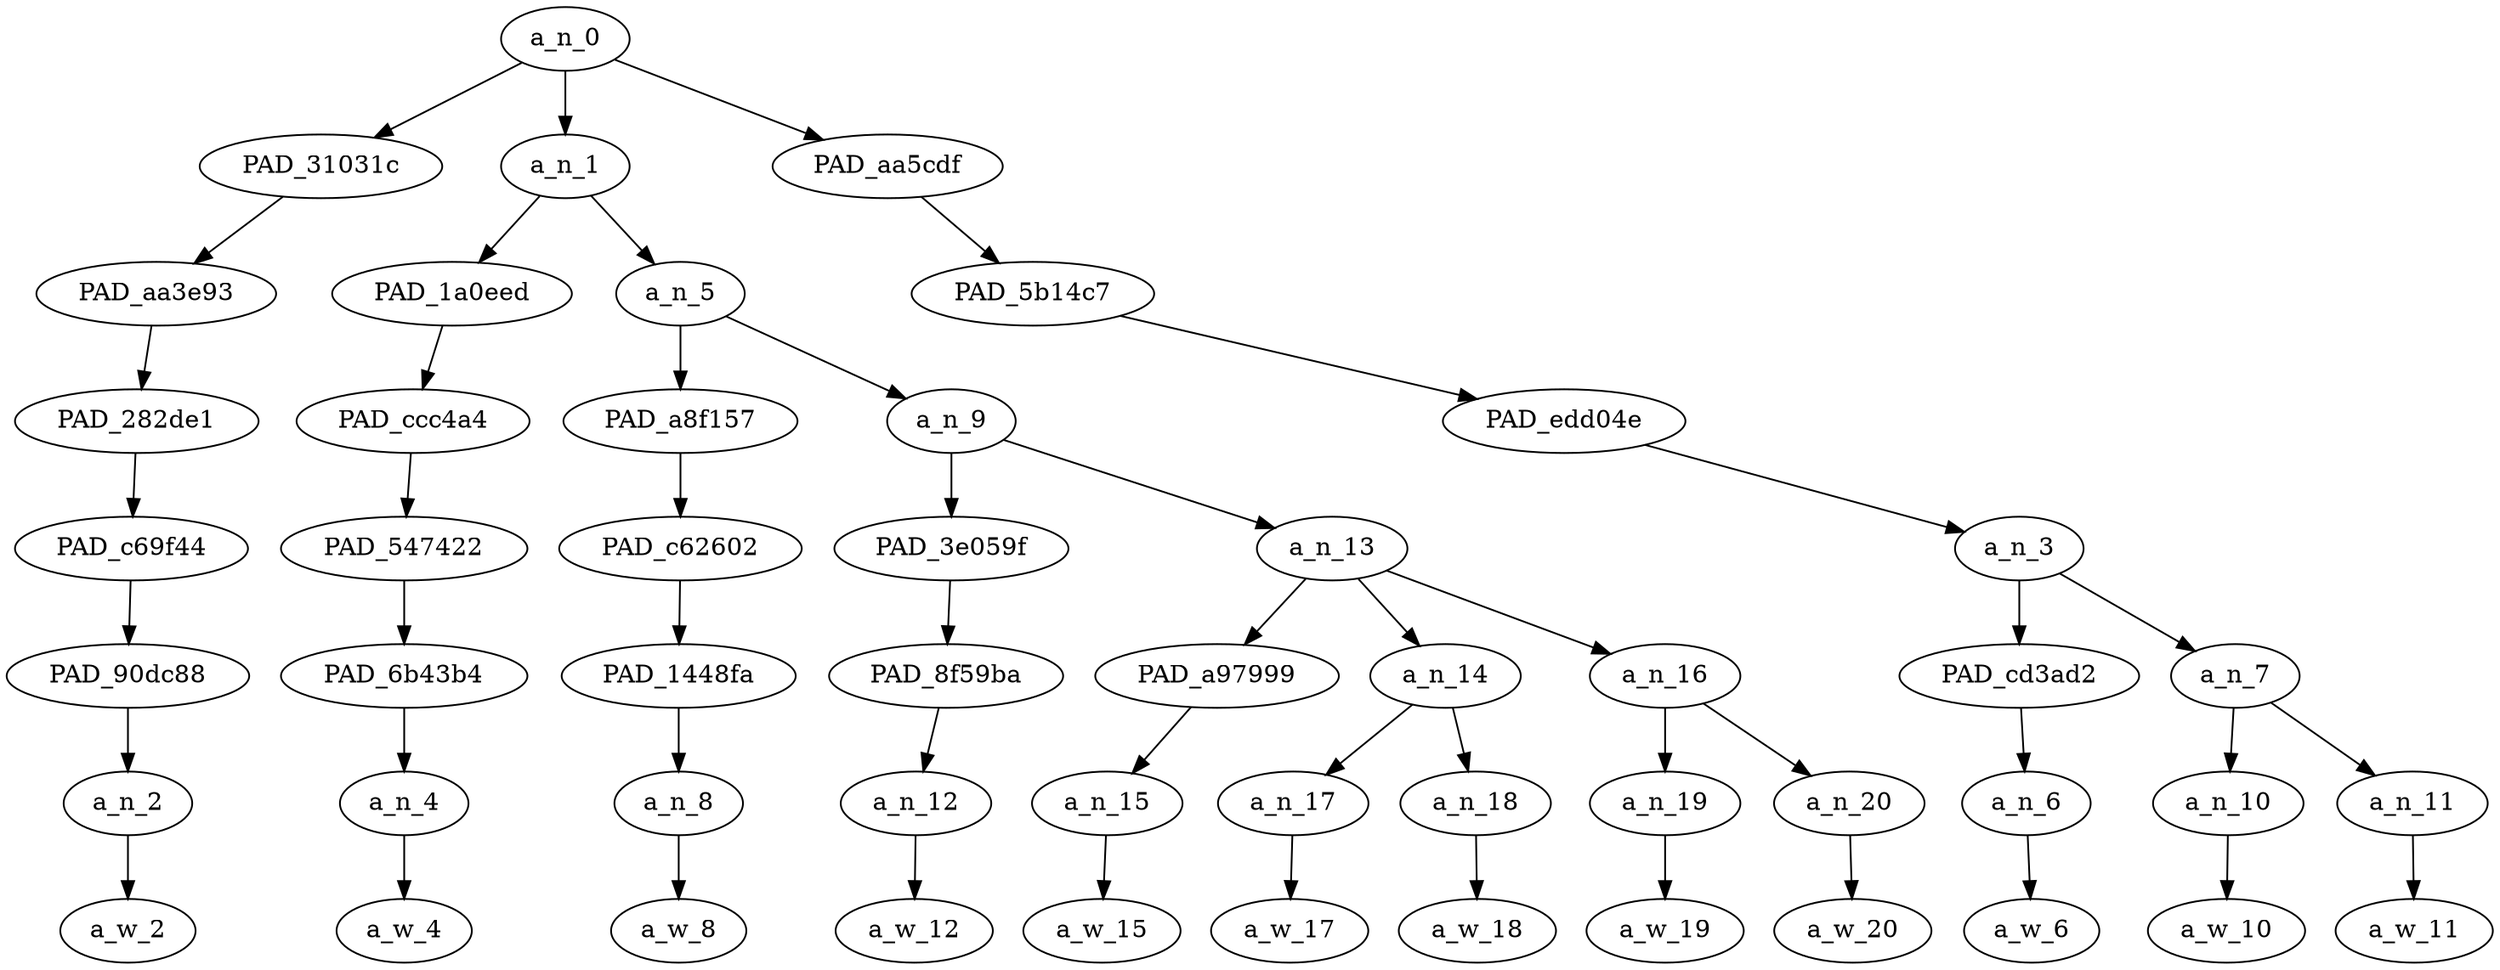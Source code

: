 strict digraph "" {
	a_n_0	[div_dir=1,
		index=0,
		level=7,
		pos="6.291666666666667,7!",
		text_span="[0, 1, 2, 3, 4, 5, 6, 7, 8, 9, 10, 11]",
		value=0.99999999];
	PAD_31031c	[div_dir=1,
		index=1,
		level=6,
		pos="8.0,6!",
		text_span="[8]",
		value=0.04560794];
	a_n_0 -> PAD_31031c;
	a_n_1	[div_dir=1,
		index=0,
		level=6,
		pos="1.125,6!",
		text_span="[0, 1, 2, 3, 4, 5, 6, 7]",
		value=0.60604194];
	a_n_0 -> a_n_1;
	PAD_aa5cdf	[div_dir=-1,
		index=2,
		level=6,
		pos="9.75,6!",
		text_span="[9, 10, 11]",
		value=0.34834274];
	a_n_0 -> PAD_aa5cdf;
	PAD_aa3e93	[div_dir=1,
		index=2,
		level=5,
		pos="8.0,5!",
		text_span="[8]",
		value=0.04560794];
	PAD_31031c -> PAD_aa3e93;
	PAD_282de1	[div_dir=1,
		index=3,
		level=4,
		pos="8.0,4!",
		text_span="[8]",
		value=0.04560794];
	PAD_aa3e93 -> PAD_282de1;
	PAD_c69f44	[div_dir=1,
		index=4,
		level=3,
		pos="8.0,3!",
		text_span="[8]",
		value=0.04560794];
	PAD_282de1 -> PAD_c69f44;
	PAD_90dc88	[div_dir=1,
		index=6,
		level=2,
		pos="8.0,2!",
		text_span="[8]",
		value=0.04560794];
	PAD_c69f44 -> PAD_90dc88;
	a_n_2	[div_dir=1,
		index=8,
		level=1,
		pos="8.0,1!",
		text_span="[8]",
		value=0.04560794];
	PAD_90dc88 -> a_n_2;
	a_w_2	[div_dir=0,
		index=8,
		level=0,
		pos="8,0!",
		text_span="[8]",
		value=you1];
	a_n_2 -> a_w_2;
	PAD_1a0eed	[div_dir=-1,
		index=0,
		level=5,
		pos="0.0,5!",
		text_span="[0]",
		value=0.03036586];
	a_n_1 -> PAD_1a0eed;
	a_n_5	[div_dir=1,
		index=1,
		level=5,
		pos="2.25,5!",
		text_span="[1, 2, 3, 4, 5, 6, 7]",
		value=0.57561491];
	a_n_1 -> a_n_5;
	PAD_ccc4a4	[div_dir=-1,
		index=0,
		level=4,
		pos="0.0,4!",
		text_span="[0]",
		value=0.03036586];
	PAD_1a0eed -> PAD_ccc4a4;
	PAD_547422	[div_dir=-1,
		index=0,
		level=3,
		pos="0.0,3!",
		text_span="[0]",
		value=0.03036586];
	PAD_ccc4a4 -> PAD_547422;
	PAD_6b43b4	[div_dir=-1,
		index=0,
		level=2,
		pos="0.0,2!",
		text_span="[0]",
		value=0.03036586];
	PAD_547422 -> PAD_6b43b4;
	a_n_4	[div_dir=-1,
		index=0,
		level=1,
		pos="0.0,1!",
		text_span="[0]",
		value=0.03036586];
	PAD_6b43b4 -> a_n_4;
	a_w_4	[div_dir=0,
		index=0,
		level=0,
		pos="0,0!",
		text_span="[0]",
		value=if];
	a_n_4 -> a_w_4;
	PAD_a8f157	[div_dir=1,
		index=1,
		level=4,
		pos="1.0,4!",
		text_span="[1]",
		value=0.03403385];
	a_n_5 -> PAD_a8f157;
	a_n_9	[div_dir=1,
		index=2,
		level=4,
		pos="3.5,4!",
		text_span="[2, 3, 4, 5, 6, 7]",
		value=0.54145430];
	a_n_5 -> a_n_9;
	PAD_c62602	[div_dir=1,
		index=1,
		level=3,
		pos="1.0,3!",
		text_span="[1]",
		value=0.03403385];
	PAD_a8f157 -> PAD_c62602;
	PAD_1448fa	[div_dir=1,
		index=1,
		level=2,
		pos="1.0,2!",
		text_span="[1]",
		value=0.03403385];
	PAD_c62602 -> PAD_1448fa;
	a_n_8	[div_dir=1,
		index=1,
		level=1,
		pos="1.0,1!",
		text_span="[1]",
		value=0.03403385];
	PAD_1448fa -> a_n_8;
	a_w_8	[div_dir=0,
		index=1,
		level=0,
		pos="1,0!",
		text_span="[1]",
		value=you];
	a_n_8 -> a_w_8;
	PAD_3e059f	[div_dir=-1,
		index=2,
		level=3,
		pos="2.0,3!",
		text_span="[2]",
		value=0.07588959];
	a_n_9 -> PAD_3e059f;
	a_n_13	[div_dir=1,
		index=3,
		level=3,
		pos="5.0,3!",
		text_span="[3, 4, 5, 6, 7]",
		value=0.46546046];
	a_n_9 -> a_n_13;
	PAD_8f59ba	[div_dir=-1,
		index=2,
		level=2,
		pos="2.0,2!",
		text_span="[2]",
		value=0.07588959];
	PAD_3e059f -> PAD_8f59ba;
	a_n_12	[div_dir=-1,
		index=2,
		level=1,
		pos="2.0,1!",
		text_span="[2]",
		value=0.07588959];
	PAD_8f59ba -> a_n_12;
	a_w_12	[div_dir=0,
		index=2,
		level=0,
		pos="2,0!",
		text_span="[2]",
		value=mix];
	a_n_12 -> a_w_12;
	PAD_a97999	[div_dir=1,
		index=4,
		level=2,
		pos="5.0,2!",
		text_span="[5]",
		value=0.04333395];
	a_n_13 -> PAD_a97999;
	a_n_14	[div_dir=1,
		index=3,
		level=2,
		pos="3.5,2!",
		text_span="[3, 4]",
		value=0.22684274];
	a_n_13 -> a_n_14;
	a_n_16	[div_dir=-1,
		index=5,
		level=2,
		pos="6.5,2!",
		text_span="[6, 7]",
		value=0.19513259];
	a_n_13 -> a_n_16;
	a_n_15	[div_dir=1,
		index=5,
		level=1,
		pos="5.0,1!",
		text_span="[5]",
		value=0.04333395];
	PAD_a97999 -> a_n_15;
	a_w_15	[div_dir=0,
		index=5,
		level=0,
		pos="5,0!",
		text_span="[5]",
		value=and];
	a_n_15 -> a_w_15;
	a_n_17	[div_dir=1,
		index=3,
		level=1,
		pos="3.0,1!",
		text_span="[3]",
		value=0.08132691];
	a_n_14 -> a_n_17;
	a_n_18	[div_dir=1,
		index=4,
		level=1,
		pos="4.0,1!",
		text_span="[4]",
		value=0.14526232];
	a_n_14 -> a_n_18;
	a_w_17	[div_dir=0,
		index=3,
		level=0,
		pos="3,0!",
		text_span="[3]",
		value=red];
	a_n_17 -> a_w_17;
	a_w_18	[div_dir=0,
		index=4,
		level=0,
		pos="4,0!",
		text_span="[4]",
		value=bull];
	a_n_18 -> a_w_18;
	a_n_19	[div_dir=1,
		index=6,
		level=1,
		pos="6.0,1!",
		text_span="[6]",
		value=0.07150101];
	a_n_16 -> a_n_19;
	a_n_20	[div_dir=-1,
		index=7,
		level=1,
		pos="7.0,1!",
		text_span="[7]",
		value=0.12359496];
	a_n_16 -> a_n_20;
	a_w_19	[div_dir=0,
		index=6,
		level=0,
		pos="6,0!",
		text_span="[6]",
		value=white];
	a_n_19 -> a_w_19;
	a_w_20	[div_dir=0,
		index=7,
		level=0,
		pos="7,0!",
		text_span="[7]",
		value=claw];
	a_n_20 -> a_w_20;
	PAD_5b14c7	[div_dir=-1,
		index=3,
		level=5,
		pos="9.75,5!",
		text_span="[9, 10, 11]",
		value=0.34834274];
	PAD_aa5cdf -> PAD_5b14c7;
	PAD_edd04e	[div_dir=-1,
		index=4,
		level=4,
		pos="9.75,4!",
		text_span="[9, 10, 11]",
		value=0.34834274];
	PAD_5b14c7 -> PAD_edd04e;
	a_n_3	[div_dir=-1,
		index=5,
		level=3,
		pos="9.75,3!",
		text_span="[9, 10, 11]",
		value=0.34834274];
	PAD_edd04e -> a_n_3;
	PAD_cd3ad2	[div_dir=1,
		index=7,
		level=2,
		pos="9.0,2!",
		text_span="[9]",
		value=0.04432536];
	a_n_3 -> PAD_cd3ad2;
	a_n_7	[div_dir=-1,
		index=8,
		level=2,
		pos="10.5,2!",
		text_span="[10, 11]",
		value=0.30393051];
	a_n_3 -> a_n_7;
	a_n_6	[div_dir=1,
		index=9,
		level=1,
		pos="9.0,1!",
		text_span="[9]",
		value=0.04432536];
	PAD_cd3ad2 -> a_n_6;
	a_w_6	[div_dir=0,
		index=9,
		level=0,
		pos="9,0!",
		text_span="[9]",
		value=get];
	a_n_6 -> a_w_6;
	a_n_10	[div_dir=1,
		index=10,
		level=1,
		pos="10.0,1!",
		text_span="[10]",
		value=0.07251522];
	a_n_7 -> a_n_10;
	a_n_11	[div_dir=-1,
		index=11,
		level=1,
		pos="11.0,1!",
		text_span="[11]",
		value=0.23126575];
	a_n_7 -> a_n_11;
	a_w_10	[div_dir=0,
		index=10,
		level=0,
		pos="10,0!",
		text_span="[10]",
		value=pink];
	a_n_10 -> a_w_10;
	a_w_11	[div_dir=0,
		index=11,
		level=0,
		pos="11,0!",
		text_span="[11]",
		value=blaws];
	a_n_11 -> a_w_11;
}
